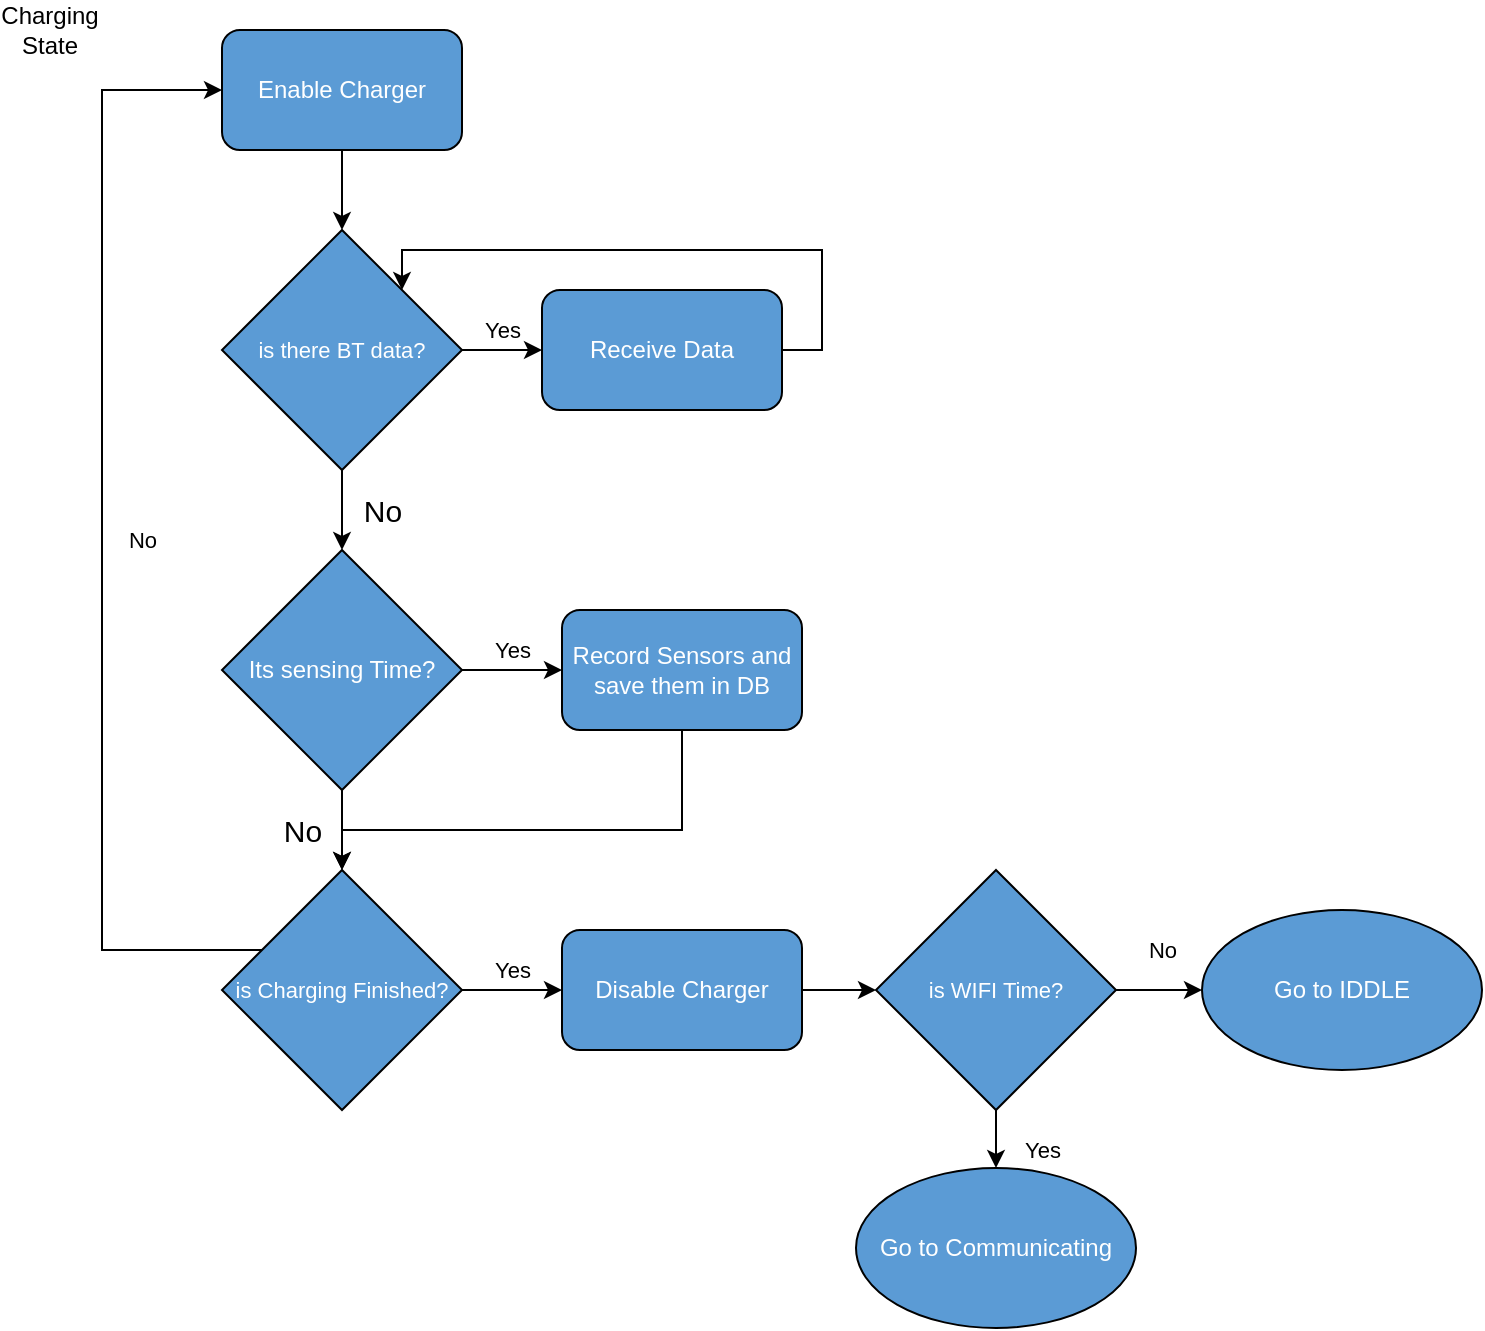 <mxfile version="15.3.7" type="device"><diagram id="Aq8C7NM-q_EOuL56kIrI" name="Page-1"><mxGraphModel dx="1111" dy="1102" grid="1" gridSize="10" guides="1" tooltips="1" connect="1" arrows="1" fold="1" page="1" pageScale="1" pageWidth="827" pageHeight="1169" math="0" shadow="0"><root><mxCell id="0"/><mxCell id="1" parent="0"/><mxCell id="Kl6rUYlBZ52-5VsQZGhu-22" style="edgeStyle=orthogonalEdgeStyle;rounded=0;orthogonalLoop=1;jettySize=auto;html=1;entryX=0;entryY=0.5;entryDx=0;entryDy=0;" parent="1" source="Kl6rUYlBZ52-5VsQZGhu-23" edge="1"><mxGeometry relative="1" as="geometry"><Array as="points"><mxPoint x="1220" y="960"/><mxPoint x="940" y="960"/><mxPoint x="940" y="400"/></Array><mxPoint x="990" y="400" as="targetPoint"/></mxGeometry></mxCell><mxCell id="Kl6rUYlBZ52-5VsQZGhu-39" value="Charging&lt;br&gt;State" style="text;html=1;strokeColor=none;fillColor=none;align=center;verticalAlign=middle;whiteSpace=wrap;rounded=0;" parent="1" vertex="1"><mxGeometry x="860" y="140" width="40" height="20" as="geometry"/></mxCell><mxCell id="Kl6rUYlBZ52-5VsQZGhu-40" value="" style="edgeStyle=orthogonalEdgeStyle;rounded=0;orthogonalLoop=1;jettySize=auto;html=1;" parent="1" source="Kl6rUYlBZ52-5VsQZGhu-41" target="Kl6rUYlBZ52-5VsQZGhu-47" edge="1"><mxGeometry relative="1" as="geometry"/></mxCell><mxCell id="Kl6rUYlBZ52-5VsQZGhu-41" value="Enable Charger" style="rounded=1;whiteSpace=wrap;html=1;fillColor=#5B9BD5;fontColor=#FFFFFF;" parent="1" vertex="1"><mxGeometry x="966" y="150" width="120" height="60" as="geometry"/></mxCell><mxCell id="Kl6rUYlBZ52-5VsQZGhu-42" value="No" style="edgeStyle=orthogonalEdgeStyle;rounded=0;orthogonalLoop=1;jettySize=auto;html=1;entryX=0;entryY=0.5;entryDx=0;entryDy=0;labelBackgroundColor=none;" parent="1" source="Kl6rUYlBZ52-5VsQZGhu-44" target="Kl6rUYlBZ52-5VsQZGhu-41" edge="1"><mxGeometry y="-20" relative="1" as="geometry"><Array as="points"><mxPoint x="906" y="610"/><mxPoint x="906" y="180"/></Array><mxPoint as="offset"/></mxGeometry></mxCell><mxCell id="Kl6rUYlBZ52-5VsQZGhu-43" value="Yes" style="edgeStyle=orthogonalEdgeStyle;rounded=0;orthogonalLoop=1;jettySize=auto;html=1;labelBackgroundColor=none;" parent="1" source="Kl6rUYlBZ52-5VsQZGhu-44" target="Kl6rUYlBZ52-5VsQZGhu-56" edge="1"><mxGeometry y="10" relative="1" as="geometry"><mxPoint as="offset"/></mxGeometry></mxCell><mxCell id="Kl6rUYlBZ52-5VsQZGhu-44" value="&lt;font style=&quot;font-size: 11px&quot;&gt;is Charging Finished?&lt;/font&gt;" style="rhombus;whiteSpace=wrap;html=1;fillColor=#5B9BD5;fontColor=#FFFFFF;" parent="1" vertex="1"><mxGeometry x="966" y="570" width="120" height="120" as="geometry"/></mxCell><mxCell id="Kl6rUYlBZ52-5VsQZGhu-46" value="Yes" style="edgeStyle=orthogonalEdgeStyle;rounded=0;orthogonalLoop=1;jettySize=auto;html=1;labelBackgroundColor=none;" parent="1" source="Kl6rUYlBZ52-5VsQZGhu-47" target="Kl6rUYlBZ52-5VsQZGhu-49" edge="1"><mxGeometry y="10" relative="1" as="geometry"><mxPoint as="offset"/></mxGeometry></mxCell><mxCell id="yUiJSA4w7koZPuVX6-y0-4" value="No" style="edgeStyle=orthogonalEdgeStyle;rounded=0;orthogonalLoop=1;jettySize=auto;html=1;fontSize=15;" edge="1" parent="1" source="Kl6rUYlBZ52-5VsQZGhu-47" target="yUiJSA4w7koZPuVX6-y0-2"><mxGeometry y="20" relative="1" as="geometry"><mxPoint as="offset"/></mxGeometry></mxCell><mxCell id="Kl6rUYlBZ52-5VsQZGhu-47" value="&lt;font style=&quot;font-size: 11px&quot;&gt;is there BT data?&lt;/font&gt;" style="rhombus;whiteSpace=wrap;html=1;fillColor=#5B9BD5;fontColor=#FFFFFF;" parent="1" vertex="1"><mxGeometry x="966" y="250" width="120" height="120" as="geometry"/></mxCell><mxCell id="Kl6rUYlBZ52-5VsQZGhu-48" style="edgeStyle=orthogonalEdgeStyle;rounded=0;orthogonalLoop=1;jettySize=auto;html=1;entryX=1;entryY=0;entryDx=0;entryDy=0;" parent="1" source="Kl6rUYlBZ52-5VsQZGhu-49" target="Kl6rUYlBZ52-5VsQZGhu-47" edge="1"><mxGeometry relative="1" as="geometry"><Array as="points"><mxPoint x="1266" y="310"/><mxPoint x="1266" y="260"/><mxPoint x="1056" y="260"/></Array></mxGeometry></mxCell><mxCell id="Kl6rUYlBZ52-5VsQZGhu-49" value="Receive Data" style="rounded=1;whiteSpace=wrap;html=1;fillColor=#5B9BD5;fontColor=#FFFFFF;" parent="1" vertex="1"><mxGeometry x="1126" y="280" width="120" height="60" as="geometry"/></mxCell><mxCell id="Kl6rUYlBZ52-5VsQZGhu-50" value="No" style="edgeStyle=orthogonalEdgeStyle;rounded=0;orthogonalLoop=1;jettySize=auto;html=1;labelBackgroundColor=none;" parent="1" source="Kl6rUYlBZ52-5VsQZGhu-52" target="Kl6rUYlBZ52-5VsQZGhu-53" edge="1"><mxGeometry x="0.07" y="20" relative="1" as="geometry"><mxPoint as="offset"/></mxGeometry></mxCell><mxCell id="Kl6rUYlBZ52-5VsQZGhu-51" value="Yes" style="edgeStyle=orthogonalEdgeStyle;rounded=0;orthogonalLoop=1;jettySize=auto;html=1;labelBackgroundColor=none;" parent="1" source="Kl6rUYlBZ52-5VsQZGhu-52" target="Kl6rUYlBZ52-5VsQZGhu-54" edge="1"><mxGeometry x="0.647" y="23" relative="1" as="geometry"><mxPoint as="offset"/></mxGeometry></mxCell><mxCell id="Kl6rUYlBZ52-5VsQZGhu-52" value="&lt;font style=&quot;font-size: 11px&quot;&gt;is WIFI Time?&lt;/font&gt;" style="rhombus;whiteSpace=wrap;html=1;fillColor=#5B9BD5;fontColor=#FFFFFF;" parent="1" vertex="1"><mxGeometry x="1293" y="570" width="120" height="120" as="geometry"/></mxCell><mxCell id="Kl6rUYlBZ52-5VsQZGhu-53" value="Go to IDDLE" style="ellipse;whiteSpace=wrap;html=1;fillColor=#5B9BD5;fontColor=#FFFFFF;" parent="1" vertex="1"><mxGeometry x="1456" y="590" width="140" height="80" as="geometry"/></mxCell><mxCell id="Kl6rUYlBZ52-5VsQZGhu-54" value="Go to Communicating" style="ellipse;whiteSpace=wrap;html=1;fillColor=#5B9BD5;fontColor=#FFFFFF;" parent="1" vertex="1"><mxGeometry x="1283" y="719" width="140" height="80" as="geometry"/></mxCell><mxCell id="Kl6rUYlBZ52-5VsQZGhu-55" value="" style="edgeStyle=orthogonalEdgeStyle;rounded=0;orthogonalLoop=1;jettySize=auto;html=1;" parent="1" source="Kl6rUYlBZ52-5VsQZGhu-56" target="Kl6rUYlBZ52-5VsQZGhu-52" edge="1"><mxGeometry relative="1" as="geometry"/></mxCell><mxCell id="Kl6rUYlBZ52-5VsQZGhu-56" value="Disable Charger" style="rounded=1;whiteSpace=wrap;html=1;fillColor=#5B9BD5;fontColor=#FFFFFF;" parent="1" vertex="1"><mxGeometry x="1136" y="600" width="120" height="60" as="geometry"/></mxCell><mxCell id="yUiJSA4w7koZPuVX6-y0-1" value="Yes" style="edgeStyle=orthogonalEdgeStyle;rounded=0;orthogonalLoop=1;jettySize=auto;html=1;labelBackgroundColor=none;" edge="1" parent="1" source="yUiJSA4w7koZPuVX6-y0-2" target="yUiJSA4w7koZPuVX6-y0-3"><mxGeometry y="10" relative="1" as="geometry"><mxPoint as="offset"/></mxGeometry></mxCell><mxCell id="yUiJSA4w7koZPuVX6-y0-5" value="No" style="edgeStyle=orthogonalEdgeStyle;rounded=0;orthogonalLoop=1;jettySize=auto;html=1;fontSize=15;" edge="1" parent="1" source="yUiJSA4w7koZPuVX6-y0-2" target="Kl6rUYlBZ52-5VsQZGhu-44"><mxGeometry y="-20" relative="1" as="geometry"><mxPoint as="offset"/></mxGeometry></mxCell><mxCell id="yUiJSA4w7koZPuVX6-y0-2" value="Its sensing Time?" style="rhombus;whiteSpace=wrap;html=1;fillColor=#5B9BD5;fontColor=#FFFFFF;" vertex="1" parent="1"><mxGeometry x="966" y="410" width="120" height="120" as="geometry"/></mxCell><mxCell id="yUiJSA4w7koZPuVX6-y0-6" style="edgeStyle=orthogonalEdgeStyle;rounded=0;orthogonalLoop=1;jettySize=auto;html=1;entryX=0.5;entryY=0;entryDx=0;entryDy=0;fontSize=15;" edge="1" parent="1" source="yUiJSA4w7koZPuVX6-y0-3" target="Kl6rUYlBZ52-5VsQZGhu-44"><mxGeometry relative="1" as="geometry"><Array as="points"><mxPoint x="1196" y="550"/><mxPoint x="1026" y="550"/></Array></mxGeometry></mxCell><mxCell id="yUiJSA4w7koZPuVX6-y0-3" value="Record Sensors and save them in DB" style="rounded=1;whiteSpace=wrap;html=1;fillColor=#5B9BD5;fontColor=#FFFFFF;" vertex="1" parent="1"><mxGeometry x="1136" y="440" width="120" height="60" as="geometry"/></mxCell></root></mxGraphModel></diagram></mxfile>